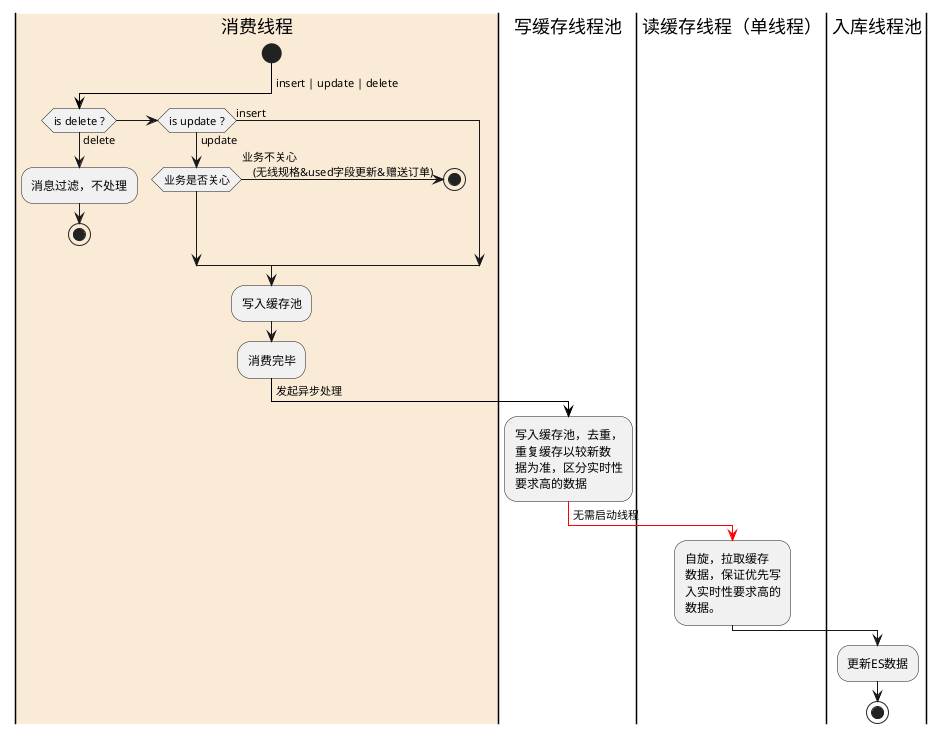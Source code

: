@startuml
|#AntiqueWhite|消费线程|
start
-[#black]-> insert | update | delete;
if (is delete ?) then (delete)
:消息过滤，不处理;
stop
else if (is update ?) then (update)
    if (业务是否关心) then (业务不关心
    (无线规格&used字段更新&赠送订单))
        stop
    endif
else (insert)
endif
:写入缓存池;
:消费完毕;
-[#black]-> 发起异步处理;
|写缓存线程池|
:写入缓存池，去重，
重复缓存以较新数
据为准，区分实时性
要求高的数据;
-[#red]-> 无需启动线程;
|读缓存线程（单线程）|
:自旋，拉取缓存
数据，保证优先写
入实时性要求高的
数据。;
|入库线程池|
:更新ES数据;
stop
@enduml